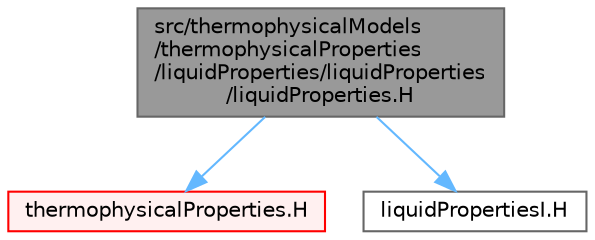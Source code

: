 digraph "src/thermophysicalModels/thermophysicalProperties/liquidProperties/liquidProperties/liquidProperties.H"
{
 // LATEX_PDF_SIZE
  bgcolor="transparent";
  edge [fontname=Helvetica,fontsize=10,labelfontname=Helvetica,labelfontsize=10];
  node [fontname=Helvetica,fontsize=10,shape=box,height=0.2,width=0.4];
  Node1 [id="Node000001",label="src/thermophysicalModels\l/thermophysicalProperties\l/liquidProperties/liquidProperties\l/liquidProperties.H",height=0.2,width=0.4,color="gray40", fillcolor="grey60", style="filled", fontcolor="black",tooltip=" "];
  Node1 -> Node2 [id="edge1_Node000001_Node000002",color="steelblue1",style="solid",tooltip=" "];
  Node2 [id="Node000002",label="thermophysicalProperties.H",height=0.2,width=0.4,color="red", fillcolor="#FFF0F0", style="filled",URL="$thermophysicalProperties_8H.html",tooltip=" "];
  Node1 -> Node135 [id="edge2_Node000001_Node000135",color="steelblue1",style="solid",tooltip=" "];
  Node135 [id="Node000135",label="liquidPropertiesI.H",height=0.2,width=0.4,color="grey40", fillcolor="white", style="filled",URL="$liquidPropertiesI_8H.html",tooltip=" "];
}
